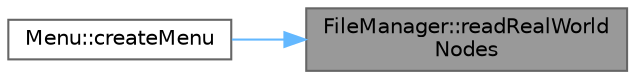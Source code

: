 digraph "FileManager::readRealWorldNodes"
{
 // LATEX_PDF_SIZE
  bgcolor="transparent";
  edge [fontname=Helvetica,fontsize=10,labelfontname=Helvetica,labelfontsize=10];
  node [fontname=Helvetica,fontsize=10,shape=box,height=0.2,width=0.4];
  rankdir="RL";
  Node1 [label="FileManager::readRealWorld\lNodes",height=0.2,width=0.4,color="gray40", fillcolor="grey60", style="filled", fontcolor="black",tooltip=" "];
  Node1 -> Node2 [dir="back",color="steelblue1",style="solid"];
  Node2 [label="Menu::createMenu",height=0.2,width=0.4,color="grey40", fillcolor="white", style="filled",URL="$class_menu.html#a07568e0d8456e9512fa7bddd83a1517b",tooltip=" "];
}

